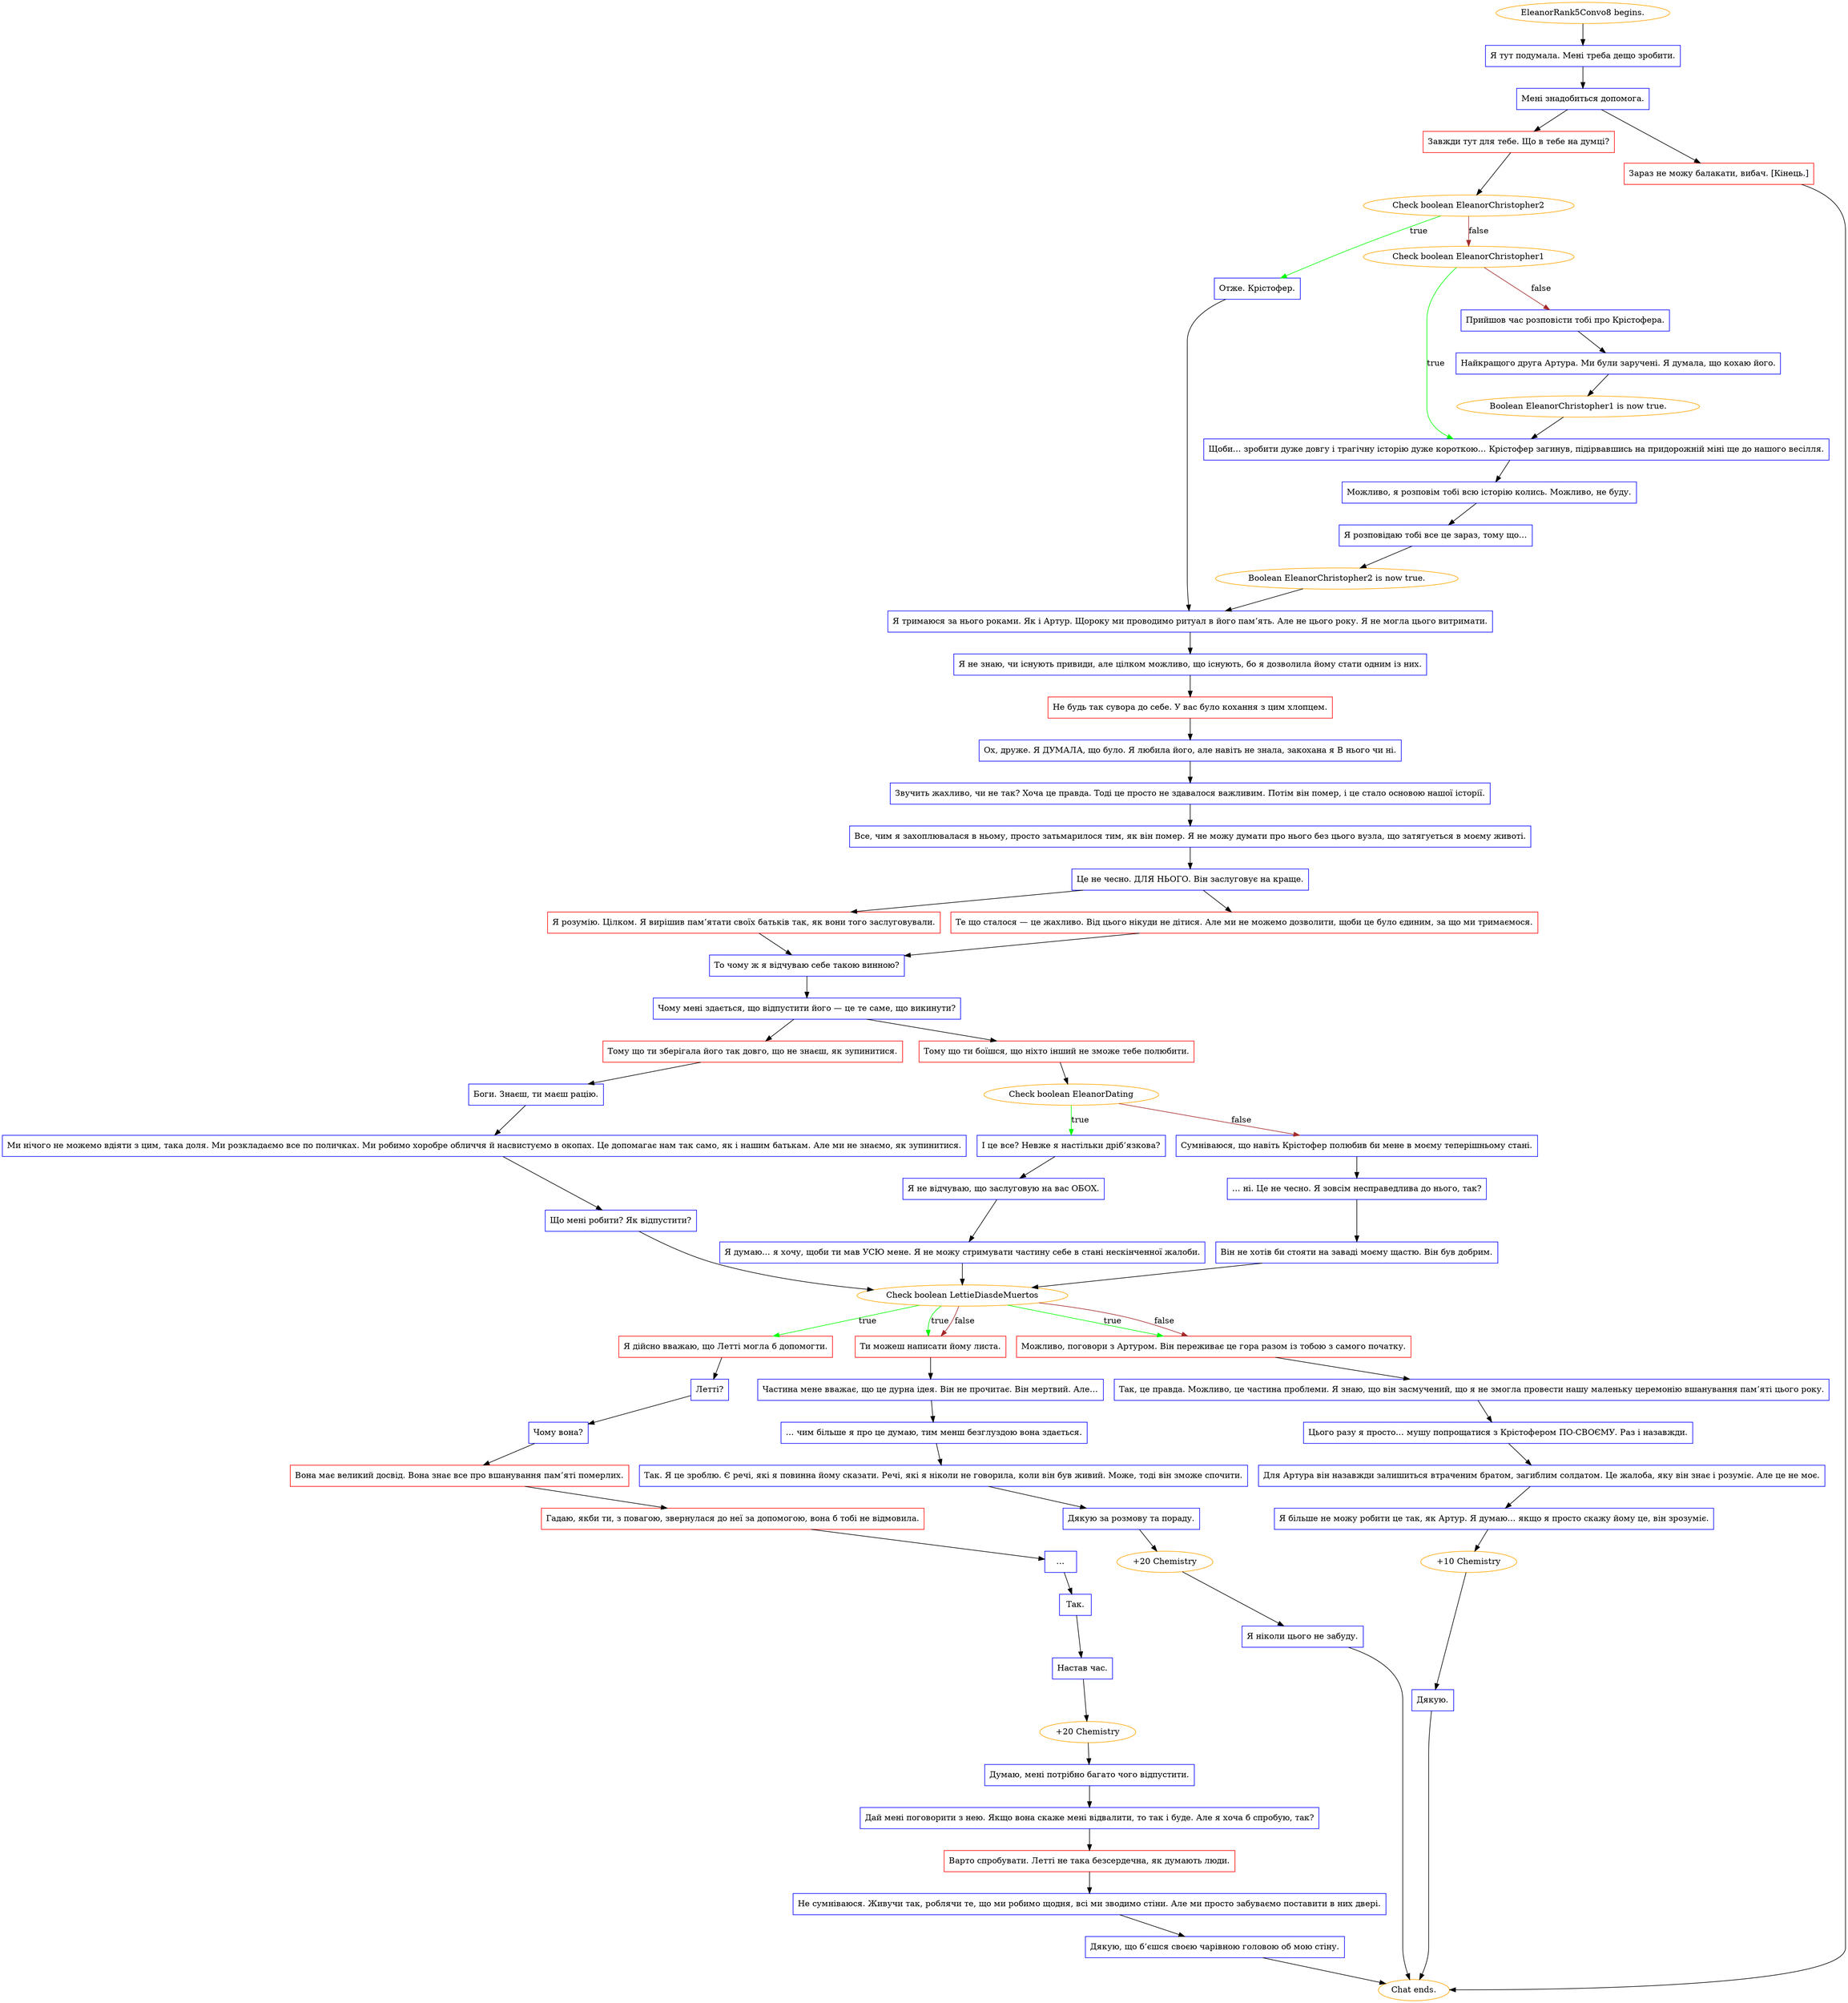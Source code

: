 digraph {
	"EleanorRank5Convo8 begins." [color=orange];
		"EleanorRank5Convo8 begins." -> j2468757665;
	j2468757665 [label="Я тут подумала. Мені треба дещо зробити.",shape=box,color=blue];
		j2468757665 -> j1407580329;
	j1407580329 [label="Мені знадобиться допомога.",shape=box,color=blue];
		j1407580329 -> j1171800109;
		j1407580329 -> j3969975292;
	j1171800109 [label="Завжди тут для тебе. Що в тебе на думці?",shape=box,color=red];
		j1171800109 -> j2445443260;
	j3969975292 [label="Зараз не можу балакати, вибач. [Кінець.]",shape=box,color=red];
		j3969975292 -> "Chat ends.";
	j2445443260 [label="Check boolean EleanorChristopher2",color=orange];
		j2445443260 -> j1360408608 [label=true,color=green];
		j2445443260 -> j167143005 [label=false,color=brown];
	"Chat ends." [color=orange];
	j1360408608 [label="Отже. Крістофер.",shape=box,color=blue];
		j1360408608 -> j3087170656;
	j167143005 [label="Check boolean EleanorChristopher1",color=orange];
		j167143005 -> j2224485308 [label=true,color=green];
		j167143005 -> j915629252 [label=false,color=brown];
	j3087170656 [label="Я тримаюся за нього роками. Як і Артур. Щороку ми проводимо ритуал в його пам’ять. Але не цього року. Я не могла цього витримати.",shape=box,color=blue];
		j3087170656 -> j3165744882;
	j2224485308 [label="Щоби… зробити дуже довгу і трагічну історію дуже короткою… Крістофер загинув, підірвавшись на придорожній міні ще до нашого весілля.",shape=box,color=blue];
		j2224485308 -> j2786446840;
	j915629252 [label="Прийшов час розповісти тобі про Крістофера.",shape=box,color=blue];
		j915629252 -> j1429711250;
	j3165744882 [label="Я не знаю, чи існують привиди, але цілком можливо, що існують, бо я дозволила йому стати одним із них.",shape=box,color=blue];
		j3165744882 -> j4170874752;
	j2786446840 [label="Можливо, я розповім тобі всю історію колись. Можливо, не буду.",shape=box,color=blue];
		j2786446840 -> j3979200514;
	j1429711250 [label="Найкращого друга Артура. Ми були заручені. Я думала, що кохаю його.",shape=box,color=blue];
		j1429711250 -> j3296634093;
	j4170874752 [label="Не будь так сувора до себе. У вас було кохання з цим хлопцем.",shape=box,color=red];
		j4170874752 -> j136284534;
	j3979200514 [label="Я розповідаю тобі все це зараз, тому що…",shape=box,color=blue];
		j3979200514 -> j2261949398;
	j3296634093 [label="Boolean EleanorChristopher1 is now true.",color=orange];
		j3296634093 -> j2224485308;
	j136284534 [label="Ох, друже. Я ДУМАЛА, що було. Я любила його, але навіть не знала, закохана я В нього чи ні.",shape=box,color=blue];
		j136284534 -> j141867910;
	j2261949398 [label="Boolean EleanorChristopher2 is now true.",color=orange];
		j2261949398 -> j3087170656;
	j141867910 [label="Звучить жахливо, чи не так? Хоча це правда. Тоді це просто не здавалося важливим. Потім він помер, і це стало основою нашої історії.",shape=box,color=blue];
		j141867910 -> j3131801546;
	j3131801546 [label="Все, чим я захоплювалася в ньому, просто затьмарилося тим, як він помер. Я не можу думати про нього без цього вузла, що затягується в моєму животі.",shape=box,color=blue];
		j3131801546 -> j3403270124;
	j3403270124 [label="Це не чесно. ДЛЯ НЬОГО. Він заслуговує на краще.",shape=box,color=blue];
		j3403270124 -> j2123768693;
		j3403270124 -> j1206233114;
	j2123768693 [label="Я розумію. Цілком. Я вирішив пам’ятати своїх батьків так, як вони того заслуговували.",shape=box,color=red];
		j2123768693 -> j3629242924;
	j1206233114 [label="Те що сталося — це жахливо. Від цього нікуди не дітися. Але ми не можемо дозволити, щоби це було єдиним, за що ми тримаємося.",shape=box,color=red];
		j1206233114 -> j3629242924;
	j3629242924 [label="То чому ж я відчуваю себе такою винною?",shape=box,color=blue];
		j3629242924 -> j1503354061;
	j1503354061 [label="Чому мені здається, що відпустити його — це те саме, що викинути?",shape=box,color=blue];
		j1503354061 -> j4084882571;
		j1503354061 -> j1454162185;
	j4084882571 [label="Тому що ти зберігала його так довго, що не знаєш, як зупинитися.",shape=box,color=red];
		j4084882571 -> j3741679059;
	j1454162185 [label="Тому що ти боїшся, що ніхто інший не зможе тебе полюбити.",shape=box,color=red];
		j1454162185 -> j2999255483;
	j3741679059 [label="Боги. Знаєш, ти маєш рацію.",shape=box,color=blue];
		j3741679059 -> j1102472389;
	j2999255483 [label="Check boolean EleanorDating",color=orange];
		j2999255483 -> j3892628958 [label=true,color=green];
		j2999255483 -> j4088182805 [label=false,color=brown];
	j1102472389 [label="Ми нічого не можемо вдіяти з цим, така доля. Ми розкладаємо все по поличках. Ми робимо хоробре обличчя й насвистуємо в окопах. Це допомагає нам так само, як і нашим батькам. Але ми не знаємо, як зупинитися.",shape=box,color=blue];
		j1102472389 -> j1805412236;
	j3892628958 [label="І це все? Невже я настільки дріб’язкова?",shape=box,color=blue];
		j3892628958 -> j644261182;
	j4088182805 [label="Сумніваюся, що навіть Крістофер полюбив би мене в моєму теперішньому стані.",shape=box,color=blue];
		j4088182805 -> j2682727127;
	j1805412236 [label="Що мені робити? Як відпустити?",shape=box,color=blue];
		j1805412236 -> j3258575278;
	j644261182 [label="Я не відчуваю, що заслуговую на вас ОБОХ.",shape=box,color=blue];
		j644261182 -> j3480084726;
	j2682727127 [label="… ні. Це не чесно. Я зовсім несправедлива до нього, так?",shape=box,color=blue];
		j2682727127 -> j966304791;
	j3258575278 [label="Check boolean LettieDiasdeMuertos",color=orange];
		j3258575278 -> j1000793735 [label=true,color=green];
		j3258575278 -> j3677901659 [label=true,color=green];
		j3258575278 -> j1867390545 [label=true,color=green];
		j3258575278 -> j3677901659 [label=false,color=brown];
		j3258575278 -> j1867390545 [label=false,color=brown];
	j3480084726 [label="Я думаю… я хочу, щоби ти мав УСЮ мене. Я не можу стримувати частину себе в стані нескінченної жалоби.",shape=box,color=blue];
		j3480084726 -> j3258575278;
	j966304791 [label="Він не хотів би стояти на заваді моєму щастю. Він був добрим.",shape=box,color=blue];
		j966304791 -> j3258575278;
	j1000793735 [label="Я дійсно вважаю, що Летті могла б допомогти.",shape=box,color=red];
		j1000793735 -> j1244092079;
	j3677901659 [label="Ти можеш написати йому листа.",shape=box,color=red];
		j3677901659 -> j191607065;
	j1867390545 [label="Можливо, поговори з Артуром. Він переживає це гора разом із тобою з самого початку.",shape=box,color=red];
		j1867390545 -> j1695208766;
	j1244092079 [label="Летті?",shape=box,color=blue];
		j1244092079 -> j3052655883;
	j191607065 [label="Частина мене вважає, що це дурна ідея. Він не прочитає. Він мертвий. Але…",shape=box,color=blue];
		j191607065 -> j762812247;
	j1695208766 [label="Так, це правда. Можливо, це частина проблеми. Я знаю, що він засмучений, що я не змогла провести нашу маленьку церемонію вшанування пам’яті цього року.",shape=box,color=blue];
		j1695208766 -> j3825151419;
	j3052655883 [label="Чому вона?",shape=box,color=blue];
		j3052655883 -> j4085216307;
	j762812247 [label="… чим більше я про це думаю, тим менш безглуздою вона здається.",shape=box,color=blue];
		j762812247 -> j4197902230;
	j3825151419 [label="Цього разу я просто… мушу попрощатися з Крістофером ПО-СВОЄМУ. Раз і назавжди.",shape=box,color=blue];
		j3825151419 -> j3809446373;
	j4085216307 [label="Вона має великий досвід. Вона знає все про вшанування пам’яті померлих.",shape=box,color=red];
		j4085216307 -> j1865340247;
	j4197902230 [label="Так. Я це зроблю. Є речі, які я повинна йому сказати. Речі, які я ніколи не говорила, коли він був живий. Може, тоді він зможе спочити.",shape=box,color=blue];
		j4197902230 -> j2197919299;
	j3809446373 [label="Для Артура він назавжди залишиться втраченим братом, загиблим солдатом. Це жалоба, яку він знає і розуміє. Але це не моє.",shape=box,color=blue];
		j3809446373 -> j700690403;
	j1865340247 [label="Гадаю, якби ти, з повагою, звернулася до неї за допомогою, вона б тобі не відмовила.",shape=box,color=red];
		j1865340247 -> j995562123;
	j2197919299 [label="Дякую за розмову та пораду.",shape=box,color=blue];
		j2197919299 -> j1278550454;
	j700690403 [label="Я більше не можу робити це так, як Артур. Я думаю… якщо я просто скажу йому це, він зрозуміє.",shape=box,color=blue];
		j700690403 -> j664308471;
	j995562123 [label="…",shape=box,color=blue];
		j995562123 -> j3786968799;
	j1278550454 [label="+20 Chemistry",color=orange];
		j1278550454 -> j3729152389;
	j664308471 [label="+10 Chemistry",color=orange];
		j664308471 -> j3405882943;
	j3786968799 [label="Так.",shape=box,color=blue];
		j3786968799 -> j3439981772;
	j3729152389 [label="Я ніколи цього не забуду.",shape=box,color=blue];
		j3729152389 -> "Chat ends.";
	j3405882943 [label="Дякую.",shape=box,color=blue];
		j3405882943 -> "Chat ends.";
	j3439981772 [label="Настав час.",shape=box,color=blue];
		j3439981772 -> j4196377276;
	j4196377276 [label="+20 Chemistry",color=orange];
		j4196377276 -> j4181059372;
	j4181059372 [label="Думаю, мені потрібно багато чого відпустити.",shape=box,color=blue];
		j4181059372 -> j2775324296;
	j2775324296 [label="Дай мені поговорити з нею. Якщо вона скаже мені відвалити, то так і буде. Але я хоча б спробую, так?",shape=box,color=blue];
		j2775324296 -> j345187120;
	j345187120 [label="Варто спробувати. Летті не така безсердечна, як думають люди.",shape=box,color=red];
		j345187120 -> j2317547743;
	j2317547743 [label="Не сумніваюся. Живучи так, роблячи те, що ми робимо щодня, всі ми зводимо стіни. Але ми просто забуваємо поставити в них двері.",shape=box,color=blue];
		j2317547743 -> j802254617;
	j802254617 [label="Дякую, що б’єшся своєю чарівною головою об мою стіну.",shape=box,color=blue];
		j802254617 -> "Chat ends.";
}